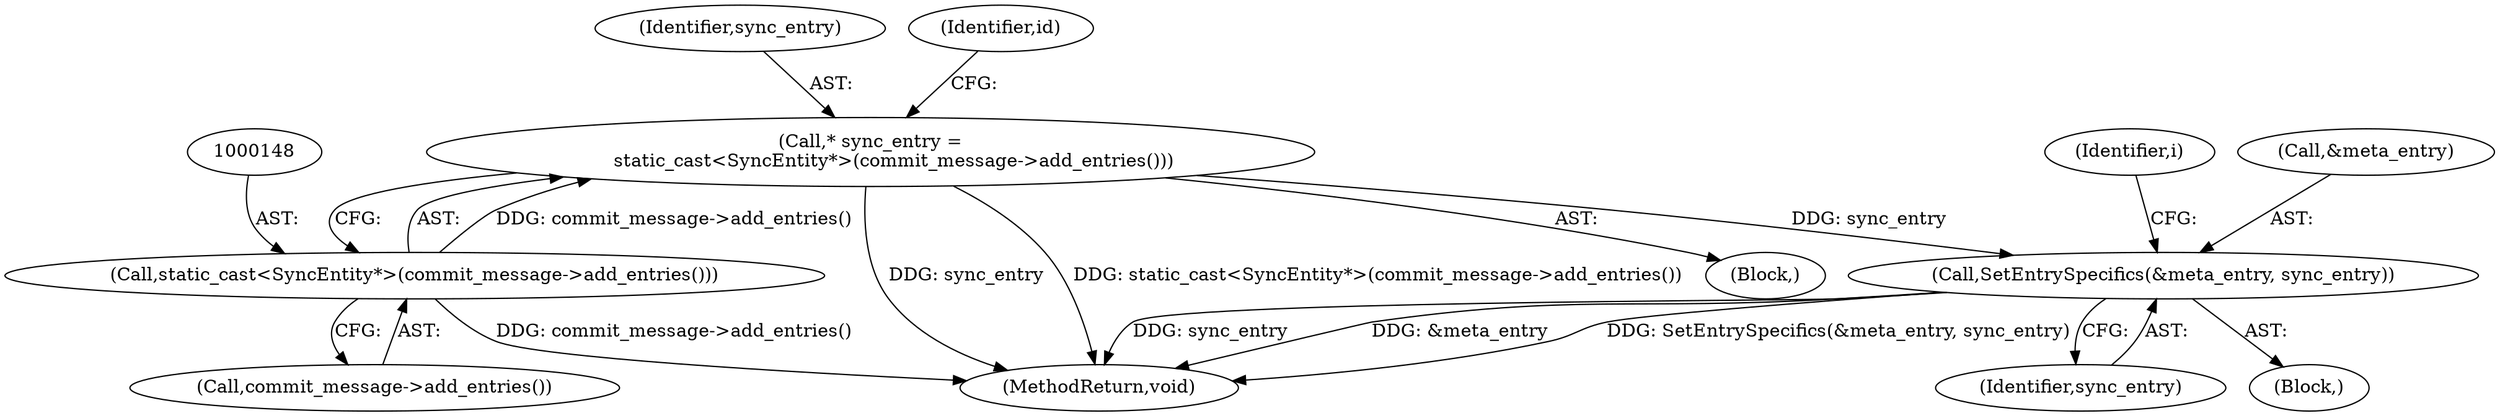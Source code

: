 digraph "0_Chrome_19190765882e272a6a2162c89acdb29110f7e3cf@pointer" {
"1000145" [label="(Call,* sync_entry =\n        static_cast<SyncEntity*>(commit_message->add_entries()))"];
"1000147" [label="(Call,static_cast<SyncEntity*>(commit_message->add_entries()))"];
"1000343" [label="(Call,SetEntrySpecifics(&meta_entry, sync_entry))"];
"1000147" [label="(Call,static_cast<SyncEntity*>(commit_message->add_entries()))"];
"1000137" [label="(Block,)"];
"1000136" [label="(Identifier,i)"];
"1000343" [label="(Call,SetEntrySpecifics(&meta_entry, sync_entry))"];
"1000349" [label="(MethodReturn,void)"];
"1000275" [label="(Block,)"];
"1000344" [label="(Call,&meta_entry)"];
"1000149" [label="(Call,commit_message->add_entries())"];
"1000146" [label="(Identifier,sync_entry)"];
"1000145" [label="(Call,* sync_entry =\n        static_cast<SyncEntity*>(commit_message->add_entries()))"];
"1000151" [label="(Identifier,id)"];
"1000346" [label="(Identifier,sync_entry)"];
"1000145" -> "1000137"  [label="AST: "];
"1000145" -> "1000147"  [label="CFG: "];
"1000146" -> "1000145"  [label="AST: "];
"1000147" -> "1000145"  [label="AST: "];
"1000151" -> "1000145"  [label="CFG: "];
"1000145" -> "1000349"  [label="DDG: sync_entry"];
"1000145" -> "1000349"  [label="DDG: static_cast<SyncEntity*>(commit_message->add_entries())"];
"1000147" -> "1000145"  [label="DDG: commit_message->add_entries()"];
"1000145" -> "1000343"  [label="DDG: sync_entry"];
"1000147" -> "1000149"  [label="CFG: "];
"1000148" -> "1000147"  [label="AST: "];
"1000149" -> "1000147"  [label="AST: "];
"1000147" -> "1000349"  [label="DDG: commit_message->add_entries()"];
"1000343" -> "1000275"  [label="AST: "];
"1000343" -> "1000346"  [label="CFG: "];
"1000344" -> "1000343"  [label="AST: "];
"1000346" -> "1000343"  [label="AST: "];
"1000136" -> "1000343"  [label="CFG: "];
"1000343" -> "1000349"  [label="DDG: &meta_entry"];
"1000343" -> "1000349"  [label="DDG: SetEntrySpecifics(&meta_entry, sync_entry)"];
"1000343" -> "1000349"  [label="DDG: sync_entry"];
}
